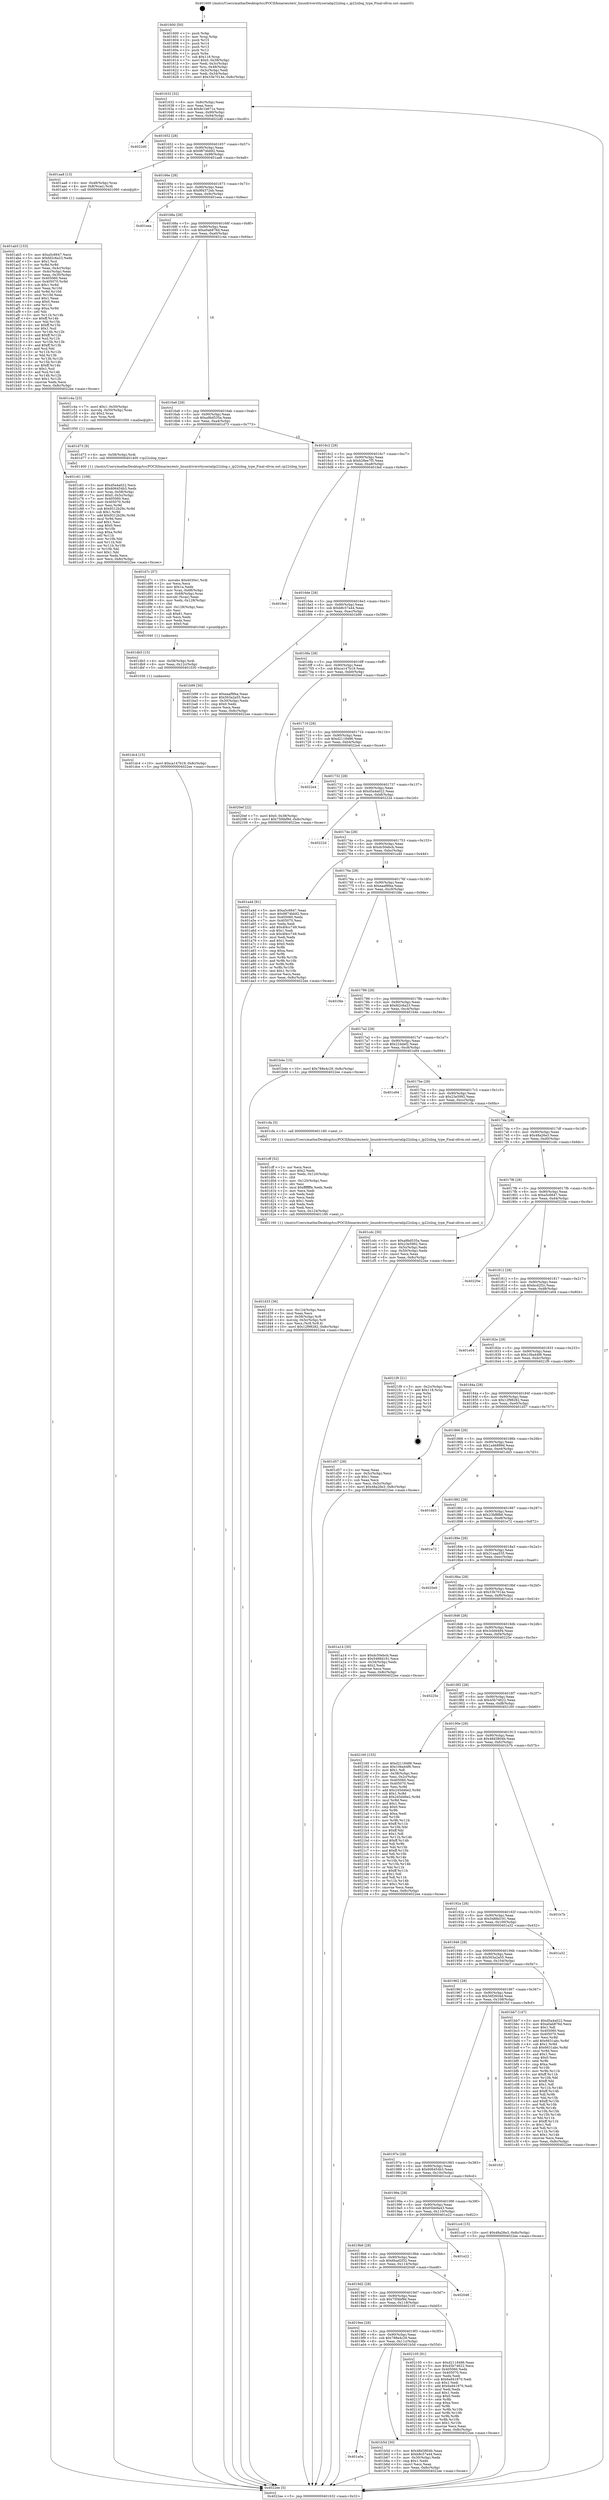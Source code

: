 digraph "0x401600" {
  label = "0x401600 (/mnt/c/Users/mathe/Desktop/tcc/POCII/binaries/extr_linuxdriversttyserialip22zilog.c_ip22zilog_type_Final-ollvm.out::main(0))"
  labelloc = "t"
  node[shape=record]

  Entry [label="",width=0.3,height=0.3,shape=circle,fillcolor=black,style=filled]
  "0x401632" [label="{
     0x401632 [32]\l
     | [instrs]\l
     &nbsp;&nbsp;0x401632 \<+6\>: mov -0x8c(%rbp),%eax\l
     &nbsp;&nbsp;0x401638 \<+2\>: mov %eax,%ecx\l
     &nbsp;&nbsp;0x40163a \<+6\>: sub $0x8c1b671e,%ecx\l
     &nbsp;&nbsp;0x401640 \<+6\>: mov %eax,-0x90(%rbp)\l
     &nbsp;&nbsp;0x401646 \<+6\>: mov %ecx,-0x94(%rbp)\l
     &nbsp;&nbsp;0x40164c \<+6\>: je 00000000004022d0 \<main+0xcd0\>\l
  }"]
  "0x4022d0" [label="{
     0x4022d0\l
  }", style=dashed]
  "0x401652" [label="{
     0x401652 [28]\l
     | [instrs]\l
     &nbsp;&nbsp;0x401652 \<+5\>: jmp 0000000000401657 \<main+0x57\>\l
     &nbsp;&nbsp;0x401657 \<+6\>: mov -0x90(%rbp),%eax\l
     &nbsp;&nbsp;0x40165d \<+5\>: sub $0x9874bb92,%eax\l
     &nbsp;&nbsp;0x401662 \<+6\>: mov %eax,-0x98(%rbp)\l
     &nbsp;&nbsp;0x401668 \<+6\>: je 0000000000401aa8 \<main+0x4a8\>\l
  }"]
  Exit [label="",width=0.3,height=0.3,shape=circle,fillcolor=black,style=filled,peripheries=2]
  "0x401aa8" [label="{
     0x401aa8 [13]\l
     | [instrs]\l
     &nbsp;&nbsp;0x401aa8 \<+4\>: mov -0x48(%rbp),%rax\l
     &nbsp;&nbsp;0x401aac \<+4\>: mov 0x8(%rax),%rdi\l
     &nbsp;&nbsp;0x401ab0 \<+5\>: call 0000000000401060 \<atoi@plt\>\l
     | [calls]\l
     &nbsp;&nbsp;0x401060 \{1\} (unknown)\l
  }"]
  "0x40166e" [label="{
     0x40166e [28]\l
     | [instrs]\l
     &nbsp;&nbsp;0x40166e \<+5\>: jmp 0000000000401673 \<main+0x73\>\l
     &nbsp;&nbsp;0x401673 \<+6\>: mov -0x90(%rbp),%eax\l
     &nbsp;&nbsp;0x401679 \<+5\>: sub $0x9f4372eb,%eax\l
     &nbsp;&nbsp;0x40167e \<+6\>: mov %eax,-0x9c(%rbp)\l
     &nbsp;&nbsp;0x401684 \<+6\>: je 0000000000401eea \<main+0x8ea\>\l
  }"]
  "0x401dc4" [label="{
     0x401dc4 [15]\l
     | [instrs]\l
     &nbsp;&nbsp;0x401dc4 \<+10\>: movl $0xca147b19,-0x8c(%rbp)\l
     &nbsp;&nbsp;0x401dce \<+5\>: jmp 00000000004022ee \<main+0xcee\>\l
  }"]
  "0x401eea" [label="{
     0x401eea\l
  }", style=dashed]
  "0x40168a" [label="{
     0x40168a [28]\l
     | [instrs]\l
     &nbsp;&nbsp;0x40168a \<+5\>: jmp 000000000040168f \<main+0x8f\>\l
     &nbsp;&nbsp;0x40168f \<+6\>: mov -0x90(%rbp),%eax\l
     &nbsp;&nbsp;0x401695 \<+5\>: sub $0xa0ab876d,%eax\l
     &nbsp;&nbsp;0x40169a \<+6\>: mov %eax,-0xa0(%rbp)\l
     &nbsp;&nbsp;0x4016a0 \<+6\>: je 0000000000401c4a \<main+0x64a\>\l
  }"]
  "0x401db5" [label="{
     0x401db5 [15]\l
     | [instrs]\l
     &nbsp;&nbsp;0x401db5 \<+4\>: mov -0x58(%rbp),%rdi\l
     &nbsp;&nbsp;0x401db9 \<+6\>: mov %eax,-0x12c(%rbp)\l
     &nbsp;&nbsp;0x401dbf \<+5\>: call 0000000000401030 \<free@plt\>\l
     | [calls]\l
     &nbsp;&nbsp;0x401030 \{1\} (unknown)\l
  }"]
  "0x401c4a" [label="{
     0x401c4a [23]\l
     | [instrs]\l
     &nbsp;&nbsp;0x401c4a \<+7\>: movl $0x1,-0x50(%rbp)\l
     &nbsp;&nbsp;0x401c51 \<+4\>: movslq -0x50(%rbp),%rax\l
     &nbsp;&nbsp;0x401c55 \<+4\>: shl $0x2,%rax\l
     &nbsp;&nbsp;0x401c59 \<+3\>: mov %rax,%rdi\l
     &nbsp;&nbsp;0x401c5c \<+5\>: call 0000000000401050 \<malloc@plt\>\l
     | [calls]\l
     &nbsp;&nbsp;0x401050 \{1\} (unknown)\l
  }"]
  "0x4016a6" [label="{
     0x4016a6 [28]\l
     | [instrs]\l
     &nbsp;&nbsp;0x4016a6 \<+5\>: jmp 00000000004016ab \<main+0xab\>\l
     &nbsp;&nbsp;0x4016ab \<+6\>: mov -0x90(%rbp),%eax\l
     &nbsp;&nbsp;0x4016b1 \<+5\>: sub $0xa9bd535a,%eax\l
     &nbsp;&nbsp;0x4016b6 \<+6\>: mov %eax,-0xa4(%rbp)\l
     &nbsp;&nbsp;0x4016bc \<+6\>: je 0000000000401d73 \<main+0x773\>\l
  }"]
  "0x401d7c" [label="{
     0x401d7c [57]\l
     | [instrs]\l
     &nbsp;&nbsp;0x401d7c \<+10\>: movabs $0x4030e1,%rdi\l
     &nbsp;&nbsp;0x401d86 \<+2\>: xor %ecx,%ecx\l
     &nbsp;&nbsp;0x401d88 \<+5\>: mov $0x1a,%edx\l
     &nbsp;&nbsp;0x401d8d \<+4\>: mov %rax,-0x68(%rbp)\l
     &nbsp;&nbsp;0x401d91 \<+4\>: mov -0x68(%rbp),%rax\l
     &nbsp;&nbsp;0x401d95 \<+3\>: movsbl (%rax),%eax\l
     &nbsp;&nbsp;0x401d98 \<+6\>: mov %edx,-0x128(%rbp)\l
     &nbsp;&nbsp;0x401d9e \<+1\>: cltd\l
     &nbsp;&nbsp;0x401d9f \<+6\>: mov -0x128(%rbp),%esi\l
     &nbsp;&nbsp;0x401da5 \<+2\>: idiv %esi\l
     &nbsp;&nbsp;0x401da7 \<+3\>: sub $0x61,%ecx\l
     &nbsp;&nbsp;0x401daa \<+2\>: sub %ecx,%edx\l
     &nbsp;&nbsp;0x401dac \<+2\>: mov %edx,%esi\l
     &nbsp;&nbsp;0x401dae \<+2\>: mov $0x0,%al\l
     &nbsp;&nbsp;0x401db0 \<+5\>: call 0000000000401040 \<printf@plt\>\l
     | [calls]\l
     &nbsp;&nbsp;0x401040 \{1\} (unknown)\l
  }"]
  "0x401d73" [label="{
     0x401d73 [9]\l
     | [instrs]\l
     &nbsp;&nbsp;0x401d73 \<+4\>: mov -0x58(%rbp),%rdi\l
     &nbsp;&nbsp;0x401d77 \<+5\>: call 0000000000401400 \<ip22zilog_type\>\l
     | [calls]\l
     &nbsp;&nbsp;0x401400 \{1\} (/mnt/c/Users/mathe/Desktop/tcc/POCII/binaries/extr_linuxdriversttyserialip22zilog.c_ip22zilog_type_Final-ollvm.out::ip22zilog_type)\l
  }"]
  "0x4016c2" [label="{
     0x4016c2 [28]\l
     | [instrs]\l
     &nbsp;&nbsp;0x4016c2 \<+5\>: jmp 00000000004016c7 \<main+0xc7\>\l
     &nbsp;&nbsp;0x4016c7 \<+6\>: mov -0x90(%rbp),%eax\l
     &nbsp;&nbsp;0x4016cd \<+5\>: sub $0xb28ee7f5,%eax\l
     &nbsp;&nbsp;0x4016d2 \<+6\>: mov %eax,-0xa8(%rbp)\l
     &nbsp;&nbsp;0x4016d8 \<+6\>: je 0000000000401fed \<main+0x9ed\>\l
  }"]
  "0x401d33" [label="{
     0x401d33 [36]\l
     | [instrs]\l
     &nbsp;&nbsp;0x401d33 \<+6\>: mov -0x124(%rbp),%ecx\l
     &nbsp;&nbsp;0x401d39 \<+3\>: imul %eax,%ecx\l
     &nbsp;&nbsp;0x401d3c \<+4\>: mov -0x58(%rbp),%r8\l
     &nbsp;&nbsp;0x401d40 \<+4\>: movslq -0x5c(%rbp),%r9\l
     &nbsp;&nbsp;0x401d44 \<+4\>: mov %ecx,(%r8,%r9,4)\l
     &nbsp;&nbsp;0x401d48 \<+10\>: movl $0x12f98282,-0x8c(%rbp)\l
     &nbsp;&nbsp;0x401d52 \<+5\>: jmp 00000000004022ee \<main+0xcee\>\l
  }"]
  "0x401fed" [label="{
     0x401fed\l
  }", style=dashed]
  "0x4016de" [label="{
     0x4016de [28]\l
     | [instrs]\l
     &nbsp;&nbsp;0x4016de \<+5\>: jmp 00000000004016e3 \<main+0xe3\>\l
     &nbsp;&nbsp;0x4016e3 \<+6\>: mov -0x90(%rbp),%eax\l
     &nbsp;&nbsp;0x4016e9 \<+5\>: sub $0xb8c57a44,%eax\l
     &nbsp;&nbsp;0x4016ee \<+6\>: mov %eax,-0xac(%rbp)\l
     &nbsp;&nbsp;0x4016f4 \<+6\>: je 0000000000401b99 \<main+0x599\>\l
  }"]
  "0x401cff" [label="{
     0x401cff [52]\l
     | [instrs]\l
     &nbsp;&nbsp;0x401cff \<+2\>: xor %ecx,%ecx\l
     &nbsp;&nbsp;0x401d01 \<+5\>: mov $0x2,%edx\l
     &nbsp;&nbsp;0x401d06 \<+6\>: mov %edx,-0x120(%rbp)\l
     &nbsp;&nbsp;0x401d0c \<+1\>: cltd\l
     &nbsp;&nbsp;0x401d0d \<+6\>: mov -0x120(%rbp),%esi\l
     &nbsp;&nbsp;0x401d13 \<+2\>: idiv %esi\l
     &nbsp;&nbsp;0x401d15 \<+6\>: imul $0xfffffffe,%edx,%edx\l
     &nbsp;&nbsp;0x401d1b \<+2\>: mov %ecx,%edi\l
     &nbsp;&nbsp;0x401d1d \<+2\>: sub %edx,%edi\l
     &nbsp;&nbsp;0x401d1f \<+2\>: mov %ecx,%edx\l
     &nbsp;&nbsp;0x401d21 \<+3\>: sub $0x1,%edx\l
     &nbsp;&nbsp;0x401d24 \<+2\>: add %edx,%edi\l
     &nbsp;&nbsp;0x401d26 \<+2\>: sub %edi,%ecx\l
     &nbsp;&nbsp;0x401d28 \<+6\>: mov %ecx,-0x124(%rbp)\l
     &nbsp;&nbsp;0x401d2e \<+5\>: call 0000000000401160 \<next_i\>\l
     | [calls]\l
     &nbsp;&nbsp;0x401160 \{1\} (/mnt/c/Users/mathe/Desktop/tcc/POCII/binaries/extr_linuxdriversttyserialip22zilog.c_ip22zilog_type_Final-ollvm.out::next_i)\l
  }"]
  "0x401b99" [label="{
     0x401b99 [30]\l
     | [instrs]\l
     &nbsp;&nbsp;0x401b99 \<+5\>: mov $0xeaaf9fea,%eax\l
     &nbsp;&nbsp;0x401b9e \<+5\>: mov $0x563a2a55,%ecx\l
     &nbsp;&nbsp;0x401ba3 \<+3\>: mov -0x30(%rbp),%edx\l
     &nbsp;&nbsp;0x401ba6 \<+3\>: cmp $0x0,%edx\l
     &nbsp;&nbsp;0x401ba9 \<+3\>: cmove %ecx,%eax\l
     &nbsp;&nbsp;0x401bac \<+6\>: mov %eax,-0x8c(%rbp)\l
     &nbsp;&nbsp;0x401bb2 \<+5\>: jmp 00000000004022ee \<main+0xcee\>\l
  }"]
  "0x4016fa" [label="{
     0x4016fa [28]\l
     | [instrs]\l
     &nbsp;&nbsp;0x4016fa \<+5\>: jmp 00000000004016ff \<main+0xff\>\l
     &nbsp;&nbsp;0x4016ff \<+6\>: mov -0x90(%rbp),%eax\l
     &nbsp;&nbsp;0x401705 \<+5\>: sub $0xca147b19,%eax\l
     &nbsp;&nbsp;0x40170a \<+6\>: mov %eax,-0xb0(%rbp)\l
     &nbsp;&nbsp;0x401710 \<+6\>: je 00000000004020ef \<main+0xaef\>\l
  }"]
  "0x401c61" [label="{
     0x401c61 [108]\l
     | [instrs]\l
     &nbsp;&nbsp;0x401c61 \<+5\>: mov $0xd5a4a022,%ecx\l
     &nbsp;&nbsp;0x401c66 \<+5\>: mov $0x606454b3,%edx\l
     &nbsp;&nbsp;0x401c6b \<+4\>: mov %rax,-0x58(%rbp)\l
     &nbsp;&nbsp;0x401c6f \<+7\>: movl $0x0,-0x5c(%rbp)\l
     &nbsp;&nbsp;0x401c76 \<+7\>: mov 0x405060,%esi\l
     &nbsp;&nbsp;0x401c7d \<+8\>: mov 0x405070,%r8d\l
     &nbsp;&nbsp;0x401c85 \<+3\>: mov %esi,%r9d\l
     &nbsp;&nbsp;0x401c88 \<+7\>: sub $0x9312b29c,%r9d\l
     &nbsp;&nbsp;0x401c8f \<+4\>: sub $0x1,%r9d\l
     &nbsp;&nbsp;0x401c93 \<+7\>: add $0x9312b29c,%r9d\l
     &nbsp;&nbsp;0x401c9a \<+4\>: imul %r9d,%esi\l
     &nbsp;&nbsp;0x401c9e \<+3\>: and $0x1,%esi\l
     &nbsp;&nbsp;0x401ca1 \<+3\>: cmp $0x0,%esi\l
     &nbsp;&nbsp;0x401ca4 \<+4\>: sete %r10b\l
     &nbsp;&nbsp;0x401ca8 \<+4\>: cmp $0xa,%r8d\l
     &nbsp;&nbsp;0x401cac \<+4\>: setl %r11b\l
     &nbsp;&nbsp;0x401cb0 \<+3\>: mov %r10b,%bl\l
     &nbsp;&nbsp;0x401cb3 \<+3\>: and %r11b,%bl\l
     &nbsp;&nbsp;0x401cb6 \<+3\>: xor %r11b,%r10b\l
     &nbsp;&nbsp;0x401cb9 \<+3\>: or %r10b,%bl\l
     &nbsp;&nbsp;0x401cbc \<+3\>: test $0x1,%bl\l
     &nbsp;&nbsp;0x401cbf \<+3\>: cmovne %edx,%ecx\l
     &nbsp;&nbsp;0x401cc2 \<+6\>: mov %ecx,-0x8c(%rbp)\l
     &nbsp;&nbsp;0x401cc8 \<+5\>: jmp 00000000004022ee \<main+0xcee\>\l
  }"]
  "0x4020ef" [label="{
     0x4020ef [22]\l
     | [instrs]\l
     &nbsp;&nbsp;0x4020ef \<+7\>: movl $0x0,-0x38(%rbp)\l
     &nbsp;&nbsp;0x4020f6 \<+10\>: movl $0x75f4bf9d,-0x8c(%rbp)\l
     &nbsp;&nbsp;0x402100 \<+5\>: jmp 00000000004022ee \<main+0xcee\>\l
  }"]
  "0x401716" [label="{
     0x401716 [28]\l
     | [instrs]\l
     &nbsp;&nbsp;0x401716 \<+5\>: jmp 000000000040171b \<main+0x11b\>\l
     &nbsp;&nbsp;0x40171b \<+6\>: mov -0x90(%rbp),%eax\l
     &nbsp;&nbsp;0x401721 \<+5\>: sub $0xd2118486,%eax\l
     &nbsp;&nbsp;0x401726 \<+6\>: mov %eax,-0xb4(%rbp)\l
     &nbsp;&nbsp;0x40172c \<+6\>: je 00000000004022e4 \<main+0xce4\>\l
  }"]
  "0x401a0a" [label="{
     0x401a0a\l
  }", style=dashed]
  "0x4022e4" [label="{
     0x4022e4\l
  }", style=dashed]
  "0x401732" [label="{
     0x401732 [28]\l
     | [instrs]\l
     &nbsp;&nbsp;0x401732 \<+5\>: jmp 0000000000401737 \<main+0x137\>\l
     &nbsp;&nbsp;0x401737 \<+6\>: mov -0x90(%rbp),%eax\l
     &nbsp;&nbsp;0x40173d \<+5\>: sub $0xd5a4a022,%eax\l
     &nbsp;&nbsp;0x401742 \<+6\>: mov %eax,-0xb8(%rbp)\l
     &nbsp;&nbsp;0x401748 \<+6\>: je 000000000040222d \<main+0xc2d\>\l
  }"]
  "0x401b5d" [label="{
     0x401b5d [30]\l
     | [instrs]\l
     &nbsp;&nbsp;0x401b5d \<+5\>: mov $0x48d3804b,%eax\l
     &nbsp;&nbsp;0x401b62 \<+5\>: mov $0xb8c57a44,%ecx\l
     &nbsp;&nbsp;0x401b67 \<+3\>: mov -0x30(%rbp),%edx\l
     &nbsp;&nbsp;0x401b6a \<+3\>: cmp $0x1,%edx\l
     &nbsp;&nbsp;0x401b6d \<+3\>: cmovl %ecx,%eax\l
     &nbsp;&nbsp;0x401b70 \<+6\>: mov %eax,-0x8c(%rbp)\l
     &nbsp;&nbsp;0x401b76 \<+5\>: jmp 00000000004022ee \<main+0xcee\>\l
  }"]
  "0x40222d" [label="{
     0x40222d\l
  }", style=dashed]
  "0x40174e" [label="{
     0x40174e [28]\l
     | [instrs]\l
     &nbsp;&nbsp;0x40174e \<+5\>: jmp 0000000000401753 \<main+0x153\>\l
     &nbsp;&nbsp;0x401753 \<+6\>: mov -0x90(%rbp),%eax\l
     &nbsp;&nbsp;0x401759 \<+5\>: sub $0xdc50ebcb,%eax\l
     &nbsp;&nbsp;0x40175e \<+6\>: mov %eax,-0xbc(%rbp)\l
     &nbsp;&nbsp;0x401764 \<+6\>: je 0000000000401a4d \<main+0x44d\>\l
  }"]
  "0x4019ee" [label="{
     0x4019ee [28]\l
     | [instrs]\l
     &nbsp;&nbsp;0x4019ee \<+5\>: jmp 00000000004019f3 \<main+0x3f3\>\l
     &nbsp;&nbsp;0x4019f3 \<+6\>: mov -0x90(%rbp),%eax\l
     &nbsp;&nbsp;0x4019f9 \<+5\>: sub $0x788e4c29,%eax\l
     &nbsp;&nbsp;0x4019fe \<+6\>: mov %eax,-0x11c(%rbp)\l
     &nbsp;&nbsp;0x401a04 \<+6\>: je 0000000000401b5d \<main+0x55d\>\l
  }"]
  "0x401a4d" [label="{
     0x401a4d [91]\l
     | [instrs]\l
     &nbsp;&nbsp;0x401a4d \<+5\>: mov $0xa5c6647,%eax\l
     &nbsp;&nbsp;0x401a52 \<+5\>: mov $0x9874bb92,%ecx\l
     &nbsp;&nbsp;0x401a57 \<+7\>: mov 0x405060,%edx\l
     &nbsp;&nbsp;0x401a5e \<+7\>: mov 0x405070,%esi\l
     &nbsp;&nbsp;0x401a65 \<+2\>: mov %edx,%edi\l
     &nbsp;&nbsp;0x401a67 \<+6\>: add $0x4f4cc749,%edi\l
     &nbsp;&nbsp;0x401a6d \<+3\>: sub $0x1,%edi\l
     &nbsp;&nbsp;0x401a70 \<+6\>: sub $0x4f4cc749,%edi\l
     &nbsp;&nbsp;0x401a76 \<+3\>: imul %edi,%edx\l
     &nbsp;&nbsp;0x401a79 \<+3\>: and $0x1,%edx\l
     &nbsp;&nbsp;0x401a7c \<+3\>: cmp $0x0,%edx\l
     &nbsp;&nbsp;0x401a7f \<+4\>: sete %r8b\l
     &nbsp;&nbsp;0x401a83 \<+3\>: cmp $0xa,%esi\l
     &nbsp;&nbsp;0x401a86 \<+4\>: setl %r9b\l
     &nbsp;&nbsp;0x401a8a \<+3\>: mov %r8b,%r10b\l
     &nbsp;&nbsp;0x401a8d \<+3\>: and %r9b,%r10b\l
     &nbsp;&nbsp;0x401a90 \<+3\>: xor %r9b,%r8b\l
     &nbsp;&nbsp;0x401a93 \<+3\>: or %r8b,%r10b\l
     &nbsp;&nbsp;0x401a96 \<+4\>: test $0x1,%r10b\l
     &nbsp;&nbsp;0x401a9a \<+3\>: cmovne %ecx,%eax\l
     &nbsp;&nbsp;0x401a9d \<+6\>: mov %eax,-0x8c(%rbp)\l
     &nbsp;&nbsp;0x401aa3 \<+5\>: jmp 00000000004022ee \<main+0xcee\>\l
  }"]
  "0x40176a" [label="{
     0x40176a [28]\l
     | [instrs]\l
     &nbsp;&nbsp;0x40176a \<+5\>: jmp 000000000040176f \<main+0x16f\>\l
     &nbsp;&nbsp;0x40176f \<+6\>: mov -0x90(%rbp),%eax\l
     &nbsp;&nbsp;0x401775 \<+5\>: sub $0xeaaf9fea,%eax\l
     &nbsp;&nbsp;0x40177a \<+6\>: mov %eax,-0xc0(%rbp)\l
     &nbsp;&nbsp;0x401780 \<+6\>: je 0000000000401fde \<main+0x9de\>\l
  }"]
  "0x402105" [label="{
     0x402105 [91]\l
     | [instrs]\l
     &nbsp;&nbsp;0x402105 \<+5\>: mov $0xd2118486,%eax\l
     &nbsp;&nbsp;0x40210a \<+5\>: mov $0x45b74622,%ecx\l
     &nbsp;&nbsp;0x40210f \<+7\>: mov 0x405060,%edx\l
     &nbsp;&nbsp;0x402116 \<+7\>: mov 0x405070,%esi\l
     &nbsp;&nbsp;0x40211d \<+2\>: mov %edx,%edi\l
     &nbsp;&nbsp;0x40211f \<+6\>: sub $0x6a941870,%edi\l
     &nbsp;&nbsp;0x402125 \<+3\>: sub $0x1,%edi\l
     &nbsp;&nbsp;0x402128 \<+6\>: add $0x6a941870,%edi\l
     &nbsp;&nbsp;0x40212e \<+3\>: imul %edi,%edx\l
     &nbsp;&nbsp;0x402131 \<+3\>: and $0x1,%edx\l
     &nbsp;&nbsp;0x402134 \<+3\>: cmp $0x0,%edx\l
     &nbsp;&nbsp;0x402137 \<+4\>: sete %r8b\l
     &nbsp;&nbsp;0x40213b \<+3\>: cmp $0xa,%esi\l
     &nbsp;&nbsp;0x40213e \<+4\>: setl %r9b\l
     &nbsp;&nbsp;0x402142 \<+3\>: mov %r8b,%r10b\l
     &nbsp;&nbsp;0x402145 \<+3\>: and %r9b,%r10b\l
     &nbsp;&nbsp;0x402148 \<+3\>: xor %r9b,%r8b\l
     &nbsp;&nbsp;0x40214b \<+3\>: or %r8b,%r10b\l
     &nbsp;&nbsp;0x40214e \<+4\>: test $0x1,%r10b\l
     &nbsp;&nbsp;0x402152 \<+3\>: cmovne %ecx,%eax\l
     &nbsp;&nbsp;0x402155 \<+6\>: mov %eax,-0x8c(%rbp)\l
     &nbsp;&nbsp;0x40215b \<+5\>: jmp 00000000004022ee \<main+0xcee\>\l
  }"]
  "0x401fde" [label="{
     0x401fde\l
  }", style=dashed]
  "0x401786" [label="{
     0x401786 [28]\l
     | [instrs]\l
     &nbsp;&nbsp;0x401786 \<+5\>: jmp 000000000040178b \<main+0x18b\>\l
     &nbsp;&nbsp;0x40178b \<+6\>: mov -0x90(%rbp),%eax\l
     &nbsp;&nbsp;0x401791 \<+5\>: sub $0xfd2c6a23,%eax\l
     &nbsp;&nbsp;0x401796 \<+6\>: mov %eax,-0xc4(%rbp)\l
     &nbsp;&nbsp;0x40179c \<+6\>: je 0000000000401b4e \<main+0x54e\>\l
  }"]
  "0x4019d2" [label="{
     0x4019d2 [28]\l
     | [instrs]\l
     &nbsp;&nbsp;0x4019d2 \<+5\>: jmp 00000000004019d7 \<main+0x3d7\>\l
     &nbsp;&nbsp;0x4019d7 \<+6\>: mov -0x90(%rbp),%eax\l
     &nbsp;&nbsp;0x4019dd \<+5\>: sub $0x75f4bf9d,%eax\l
     &nbsp;&nbsp;0x4019e2 \<+6\>: mov %eax,-0x118(%rbp)\l
     &nbsp;&nbsp;0x4019e8 \<+6\>: je 0000000000402105 \<main+0xb05\>\l
  }"]
  "0x401b4e" [label="{
     0x401b4e [15]\l
     | [instrs]\l
     &nbsp;&nbsp;0x401b4e \<+10\>: movl $0x788e4c29,-0x8c(%rbp)\l
     &nbsp;&nbsp;0x401b58 \<+5\>: jmp 00000000004022ee \<main+0xcee\>\l
  }"]
  "0x4017a2" [label="{
     0x4017a2 [28]\l
     | [instrs]\l
     &nbsp;&nbsp;0x4017a2 \<+5\>: jmp 00000000004017a7 \<main+0x1a7\>\l
     &nbsp;&nbsp;0x4017a7 \<+6\>: mov -0x90(%rbp),%eax\l
     &nbsp;&nbsp;0x4017ad \<+5\>: sub $0x224def2,%eax\l
     &nbsp;&nbsp;0x4017b2 \<+6\>: mov %eax,-0xc8(%rbp)\l
     &nbsp;&nbsp;0x4017b8 \<+6\>: je 0000000000401e94 \<main+0x894\>\l
  }"]
  "0x402048" [label="{
     0x402048\l
  }", style=dashed]
  "0x401e94" [label="{
     0x401e94\l
  }", style=dashed]
  "0x4017be" [label="{
     0x4017be [28]\l
     | [instrs]\l
     &nbsp;&nbsp;0x4017be \<+5\>: jmp 00000000004017c3 \<main+0x1c3\>\l
     &nbsp;&nbsp;0x4017c3 \<+6\>: mov -0x90(%rbp),%eax\l
     &nbsp;&nbsp;0x4017c9 \<+5\>: sub $0x23e5992,%eax\l
     &nbsp;&nbsp;0x4017ce \<+6\>: mov %eax,-0xcc(%rbp)\l
     &nbsp;&nbsp;0x4017d4 \<+6\>: je 0000000000401cfa \<main+0x6fa\>\l
  }"]
  "0x4019b6" [label="{
     0x4019b6 [28]\l
     | [instrs]\l
     &nbsp;&nbsp;0x4019b6 \<+5\>: jmp 00000000004019bb \<main+0x3bb\>\l
     &nbsp;&nbsp;0x4019bb \<+6\>: mov -0x90(%rbp),%eax\l
     &nbsp;&nbsp;0x4019c1 \<+5\>: sub $0x6bad2f32,%eax\l
     &nbsp;&nbsp;0x4019c6 \<+6\>: mov %eax,-0x114(%rbp)\l
     &nbsp;&nbsp;0x4019cc \<+6\>: je 0000000000402048 \<main+0xa48\>\l
  }"]
  "0x401cfa" [label="{
     0x401cfa [5]\l
     | [instrs]\l
     &nbsp;&nbsp;0x401cfa \<+5\>: call 0000000000401160 \<next_i\>\l
     | [calls]\l
     &nbsp;&nbsp;0x401160 \{1\} (/mnt/c/Users/mathe/Desktop/tcc/POCII/binaries/extr_linuxdriversttyserialip22zilog.c_ip22zilog_type_Final-ollvm.out::next_i)\l
  }"]
  "0x4017da" [label="{
     0x4017da [28]\l
     | [instrs]\l
     &nbsp;&nbsp;0x4017da \<+5\>: jmp 00000000004017df \<main+0x1df\>\l
     &nbsp;&nbsp;0x4017df \<+6\>: mov -0x90(%rbp),%eax\l
     &nbsp;&nbsp;0x4017e5 \<+5\>: sub $0x48a26e3,%eax\l
     &nbsp;&nbsp;0x4017ea \<+6\>: mov %eax,-0xd0(%rbp)\l
     &nbsp;&nbsp;0x4017f0 \<+6\>: je 0000000000401cdc \<main+0x6dc\>\l
  }"]
  "0x401e22" [label="{
     0x401e22\l
  }", style=dashed]
  "0x401cdc" [label="{
     0x401cdc [30]\l
     | [instrs]\l
     &nbsp;&nbsp;0x401cdc \<+5\>: mov $0xa9bd535a,%eax\l
     &nbsp;&nbsp;0x401ce1 \<+5\>: mov $0x23e5992,%ecx\l
     &nbsp;&nbsp;0x401ce6 \<+3\>: mov -0x5c(%rbp),%edx\l
     &nbsp;&nbsp;0x401ce9 \<+3\>: cmp -0x50(%rbp),%edx\l
     &nbsp;&nbsp;0x401cec \<+3\>: cmovl %ecx,%eax\l
     &nbsp;&nbsp;0x401cef \<+6\>: mov %eax,-0x8c(%rbp)\l
     &nbsp;&nbsp;0x401cf5 \<+5\>: jmp 00000000004022ee \<main+0xcee\>\l
  }"]
  "0x4017f6" [label="{
     0x4017f6 [28]\l
     | [instrs]\l
     &nbsp;&nbsp;0x4017f6 \<+5\>: jmp 00000000004017fb \<main+0x1fb\>\l
     &nbsp;&nbsp;0x4017fb \<+6\>: mov -0x90(%rbp),%eax\l
     &nbsp;&nbsp;0x401801 \<+5\>: sub $0xa5c6647,%eax\l
     &nbsp;&nbsp;0x401806 \<+6\>: mov %eax,-0xd4(%rbp)\l
     &nbsp;&nbsp;0x40180c \<+6\>: je 000000000040220e \<main+0xc0e\>\l
  }"]
  "0x40199a" [label="{
     0x40199a [28]\l
     | [instrs]\l
     &nbsp;&nbsp;0x40199a \<+5\>: jmp 000000000040199f \<main+0x39f\>\l
     &nbsp;&nbsp;0x40199f \<+6\>: mov -0x90(%rbp),%eax\l
     &nbsp;&nbsp;0x4019a5 \<+5\>: sub $0x65bb9a43,%eax\l
     &nbsp;&nbsp;0x4019aa \<+6\>: mov %eax,-0x110(%rbp)\l
     &nbsp;&nbsp;0x4019b0 \<+6\>: je 0000000000401e22 \<main+0x822\>\l
  }"]
  "0x40220e" [label="{
     0x40220e\l
  }", style=dashed]
  "0x401812" [label="{
     0x401812 [28]\l
     | [instrs]\l
     &nbsp;&nbsp;0x401812 \<+5\>: jmp 0000000000401817 \<main+0x217\>\l
     &nbsp;&nbsp;0x401817 \<+6\>: mov -0x90(%rbp),%eax\l
     &nbsp;&nbsp;0x40181d \<+5\>: sub $0xbcd2f2c,%eax\l
     &nbsp;&nbsp;0x401822 \<+6\>: mov %eax,-0xd8(%rbp)\l
     &nbsp;&nbsp;0x401828 \<+6\>: je 0000000000401e04 \<main+0x804\>\l
  }"]
  "0x401ccd" [label="{
     0x401ccd [15]\l
     | [instrs]\l
     &nbsp;&nbsp;0x401ccd \<+10\>: movl $0x48a26e3,-0x8c(%rbp)\l
     &nbsp;&nbsp;0x401cd7 \<+5\>: jmp 00000000004022ee \<main+0xcee\>\l
  }"]
  "0x401e04" [label="{
     0x401e04\l
  }", style=dashed]
  "0x40182e" [label="{
     0x40182e [28]\l
     | [instrs]\l
     &nbsp;&nbsp;0x40182e \<+5\>: jmp 0000000000401833 \<main+0x233\>\l
     &nbsp;&nbsp;0x401833 \<+6\>: mov -0x90(%rbp),%eax\l
     &nbsp;&nbsp;0x401839 \<+5\>: sub $0x10ba44f6,%eax\l
     &nbsp;&nbsp;0x40183e \<+6\>: mov %eax,-0xdc(%rbp)\l
     &nbsp;&nbsp;0x401844 \<+6\>: je 00000000004021f9 \<main+0xbf9\>\l
  }"]
  "0x40197e" [label="{
     0x40197e [28]\l
     | [instrs]\l
     &nbsp;&nbsp;0x40197e \<+5\>: jmp 0000000000401983 \<main+0x383\>\l
     &nbsp;&nbsp;0x401983 \<+6\>: mov -0x90(%rbp),%eax\l
     &nbsp;&nbsp;0x401989 \<+5\>: sub $0x606454b3,%eax\l
     &nbsp;&nbsp;0x40198e \<+6\>: mov %eax,-0x10c(%rbp)\l
     &nbsp;&nbsp;0x401994 \<+6\>: je 0000000000401ccd \<main+0x6cd\>\l
  }"]
  "0x4021f9" [label="{
     0x4021f9 [21]\l
     | [instrs]\l
     &nbsp;&nbsp;0x4021f9 \<+3\>: mov -0x2c(%rbp),%eax\l
     &nbsp;&nbsp;0x4021fc \<+7\>: add $0x118,%rsp\l
     &nbsp;&nbsp;0x402203 \<+1\>: pop %rbx\l
     &nbsp;&nbsp;0x402204 \<+2\>: pop %r12\l
     &nbsp;&nbsp;0x402206 \<+2\>: pop %r13\l
     &nbsp;&nbsp;0x402208 \<+2\>: pop %r14\l
     &nbsp;&nbsp;0x40220a \<+2\>: pop %r15\l
     &nbsp;&nbsp;0x40220c \<+1\>: pop %rbp\l
     &nbsp;&nbsp;0x40220d \<+1\>: ret\l
  }"]
  "0x40184a" [label="{
     0x40184a [28]\l
     | [instrs]\l
     &nbsp;&nbsp;0x40184a \<+5\>: jmp 000000000040184f \<main+0x24f\>\l
     &nbsp;&nbsp;0x40184f \<+6\>: mov -0x90(%rbp),%eax\l
     &nbsp;&nbsp;0x401855 \<+5\>: sub $0x12f98282,%eax\l
     &nbsp;&nbsp;0x40185a \<+6\>: mov %eax,-0xe0(%rbp)\l
     &nbsp;&nbsp;0x401860 \<+6\>: je 0000000000401d57 \<main+0x757\>\l
  }"]
  "0x401fcf" [label="{
     0x401fcf\l
  }", style=dashed]
  "0x401d57" [label="{
     0x401d57 [28]\l
     | [instrs]\l
     &nbsp;&nbsp;0x401d57 \<+2\>: xor %eax,%eax\l
     &nbsp;&nbsp;0x401d59 \<+3\>: mov -0x5c(%rbp),%ecx\l
     &nbsp;&nbsp;0x401d5c \<+3\>: sub $0x1,%eax\l
     &nbsp;&nbsp;0x401d5f \<+2\>: sub %eax,%ecx\l
     &nbsp;&nbsp;0x401d61 \<+3\>: mov %ecx,-0x5c(%rbp)\l
     &nbsp;&nbsp;0x401d64 \<+10\>: movl $0x48a26e3,-0x8c(%rbp)\l
     &nbsp;&nbsp;0x401d6e \<+5\>: jmp 00000000004022ee \<main+0xcee\>\l
  }"]
  "0x401866" [label="{
     0x401866 [28]\l
     | [instrs]\l
     &nbsp;&nbsp;0x401866 \<+5\>: jmp 000000000040186b \<main+0x26b\>\l
     &nbsp;&nbsp;0x40186b \<+6\>: mov -0x90(%rbp),%eax\l
     &nbsp;&nbsp;0x401871 \<+5\>: sub $0x1a46889d,%eax\l
     &nbsp;&nbsp;0x401876 \<+6\>: mov %eax,-0xe4(%rbp)\l
     &nbsp;&nbsp;0x40187c \<+6\>: je 0000000000401dd3 \<main+0x7d3\>\l
  }"]
  "0x401962" [label="{
     0x401962 [28]\l
     | [instrs]\l
     &nbsp;&nbsp;0x401962 \<+5\>: jmp 0000000000401967 \<main+0x367\>\l
     &nbsp;&nbsp;0x401967 \<+6\>: mov -0x90(%rbp),%eax\l
     &nbsp;&nbsp;0x40196d \<+5\>: sub $0x56f2604d,%eax\l
     &nbsp;&nbsp;0x401972 \<+6\>: mov %eax,-0x108(%rbp)\l
     &nbsp;&nbsp;0x401978 \<+6\>: je 0000000000401fcf \<main+0x9cf\>\l
  }"]
  "0x401dd3" [label="{
     0x401dd3\l
  }", style=dashed]
  "0x401882" [label="{
     0x401882 [28]\l
     | [instrs]\l
     &nbsp;&nbsp;0x401882 \<+5\>: jmp 0000000000401887 \<main+0x287\>\l
     &nbsp;&nbsp;0x401887 \<+6\>: mov -0x90(%rbp),%eax\l
     &nbsp;&nbsp;0x40188d \<+5\>: sub $0x23bf8fb6,%eax\l
     &nbsp;&nbsp;0x401892 \<+6\>: mov %eax,-0xe8(%rbp)\l
     &nbsp;&nbsp;0x401898 \<+6\>: je 0000000000401e72 \<main+0x872\>\l
  }"]
  "0x401bb7" [label="{
     0x401bb7 [147]\l
     | [instrs]\l
     &nbsp;&nbsp;0x401bb7 \<+5\>: mov $0xd5a4a022,%eax\l
     &nbsp;&nbsp;0x401bbc \<+5\>: mov $0xa0ab876d,%ecx\l
     &nbsp;&nbsp;0x401bc1 \<+2\>: mov $0x1,%dl\l
     &nbsp;&nbsp;0x401bc3 \<+7\>: mov 0x405060,%esi\l
     &nbsp;&nbsp;0x401bca \<+7\>: mov 0x405070,%edi\l
     &nbsp;&nbsp;0x401bd1 \<+3\>: mov %esi,%r8d\l
     &nbsp;&nbsp;0x401bd4 \<+7\>: add $0x6631abc,%r8d\l
     &nbsp;&nbsp;0x401bdb \<+4\>: sub $0x1,%r8d\l
     &nbsp;&nbsp;0x401bdf \<+7\>: sub $0x6631abc,%r8d\l
     &nbsp;&nbsp;0x401be6 \<+4\>: imul %r8d,%esi\l
     &nbsp;&nbsp;0x401bea \<+3\>: and $0x1,%esi\l
     &nbsp;&nbsp;0x401bed \<+3\>: cmp $0x0,%esi\l
     &nbsp;&nbsp;0x401bf0 \<+4\>: sete %r9b\l
     &nbsp;&nbsp;0x401bf4 \<+3\>: cmp $0xa,%edi\l
     &nbsp;&nbsp;0x401bf7 \<+4\>: setl %r10b\l
     &nbsp;&nbsp;0x401bfb \<+3\>: mov %r9b,%r11b\l
     &nbsp;&nbsp;0x401bfe \<+4\>: xor $0xff,%r11b\l
     &nbsp;&nbsp;0x401c02 \<+3\>: mov %r10b,%bl\l
     &nbsp;&nbsp;0x401c05 \<+3\>: xor $0xff,%bl\l
     &nbsp;&nbsp;0x401c08 \<+3\>: xor $0x1,%dl\l
     &nbsp;&nbsp;0x401c0b \<+3\>: mov %r11b,%r14b\l
     &nbsp;&nbsp;0x401c0e \<+4\>: and $0xff,%r14b\l
     &nbsp;&nbsp;0x401c12 \<+3\>: and %dl,%r9b\l
     &nbsp;&nbsp;0x401c15 \<+3\>: mov %bl,%r15b\l
     &nbsp;&nbsp;0x401c18 \<+4\>: and $0xff,%r15b\l
     &nbsp;&nbsp;0x401c1c \<+3\>: and %dl,%r10b\l
     &nbsp;&nbsp;0x401c1f \<+3\>: or %r9b,%r14b\l
     &nbsp;&nbsp;0x401c22 \<+3\>: or %r10b,%r15b\l
     &nbsp;&nbsp;0x401c25 \<+3\>: xor %r15b,%r14b\l
     &nbsp;&nbsp;0x401c28 \<+3\>: or %bl,%r11b\l
     &nbsp;&nbsp;0x401c2b \<+4\>: xor $0xff,%r11b\l
     &nbsp;&nbsp;0x401c2f \<+3\>: or $0x1,%dl\l
     &nbsp;&nbsp;0x401c32 \<+3\>: and %dl,%r11b\l
     &nbsp;&nbsp;0x401c35 \<+3\>: or %r11b,%r14b\l
     &nbsp;&nbsp;0x401c38 \<+4\>: test $0x1,%r14b\l
     &nbsp;&nbsp;0x401c3c \<+3\>: cmovne %ecx,%eax\l
     &nbsp;&nbsp;0x401c3f \<+6\>: mov %eax,-0x8c(%rbp)\l
     &nbsp;&nbsp;0x401c45 \<+5\>: jmp 00000000004022ee \<main+0xcee\>\l
  }"]
  "0x401e72" [label="{
     0x401e72\l
  }", style=dashed]
  "0x40189e" [label="{
     0x40189e [28]\l
     | [instrs]\l
     &nbsp;&nbsp;0x40189e \<+5\>: jmp 00000000004018a3 \<main+0x2a3\>\l
     &nbsp;&nbsp;0x4018a3 \<+6\>: mov -0x90(%rbp),%eax\l
     &nbsp;&nbsp;0x4018a9 \<+5\>: sub $0x31aaa535,%eax\l
     &nbsp;&nbsp;0x4018ae \<+6\>: mov %eax,-0xec(%rbp)\l
     &nbsp;&nbsp;0x4018b4 \<+6\>: je 00000000004020e0 \<main+0xae0\>\l
  }"]
  "0x401946" [label="{
     0x401946 [28]\l
     | [instrs]\l
     &nbsp;&nbsp;0x401946 \<+5\>: jmp 000000000040194b \<main+0x34b\>\l
     &nbsp;&nbsp;0x40194b \<+6\>: mov -0x90(%rbp),%eax\l
     &nbsp;&nbsp;0x401951 \<+5\>: sub $0x563a2a55,%eax\l
     &nbsp;&nbsp;0x401956 \<+6\>: mov %eax,-0x104(%rbp)\l
     &nbsp;&nbsp;0x40195c \<+6\>: je 0000000000401bb7 \<main+0x5b7\>\l
  }"]
  "0x4020e0" [label="{
     0x4020e0\l
  }", style=dashed]
  "0x4018ba" [label="{
     0x4018ba [28]\l
     | [instrs]\l
     &nbsp;&nbsp;0x4018ba \<+5\>: jmp 00000000004018bf \<main+0x2bf\>\l
     &nbsp;&nbsp;0x4018bf \<+6\>: mov -0x90(%rbp),%eax\l
     &nbsp;&nbsp;0x4018c5 \<+5\>: sub $0x33b7014e,%eax\l
     &nbsp;&nbsp;0x4018ca \<+6\>: mov %eax,-0xf0(%rbp)\l
     &nbsp;&nbsp;0x4018d0 \<+6\>: je 0000000000401a14 \<main+0x414\>\l
  }"]
  "0x401a32" [label="{
     0x401a32\l
  }", style=dashed]
  "0x401a14" [label="{
     0x401a14 [30]\l
     | [instrs]\l
     &nbsp;&nbsp;0x401a14 \<+5\>: mov $0xdc50ebcb,%eax\l
     &nbsp;&nbsp;0x401a19 \<+5\>: mov $0x5488d191,%ecx\l
     &nbsp;&nbsp;0x401a1e \<+3\>: mov -0x34(%rbp),%edx\l
     &nbsp;&nbsp;0x401a21 \<+3\>: cmp $0x2,%edx\l
     &nbsp;&nbsp;0x401a24 \<+3\>: cmovne %ecx,%eax\l
     &nbsp;&nbsp;0x401a27 \<+6\>: mov %eax,-0x8c(%rbp)\l
     &nbsp;&nbsp;0x401a2d \<+5\>: jmp 00000000004022ee \<main+0xcee\>\l
  }"]
  "0x4018d6" [label="{
     0x4018d6 [28]\l
     | [instrs]\l
     &nbsp;&nbsp;0x4018d6 \<+5\>: jmp 00000000004018db \<main+0x2db\>\l
     &nbsp;&nbsp;0x4018db \<+6\>: mov -0x90(%rbp),%eax\l
     &nbsp;&nbsp;0x4018e1 \<+5\>: sub $0x3cbfd494,%eax\l
     &nbsp;&nbsp;0x4018e6 \<+6\>: mov %eax,-0xf4(%rbp)\l
     &nbsp;&nbsp;0x4018ec \<+6\>: je 000000000040225e \<main+0xc5e\>\l
  }"]
  "0x4022ee" [label="{
     0x4022ee [5]\l
     | [instrs]\l
     &nbsp;&nbsp;0x4022ee \<+5\>: jmp 0000000000401632 \<main+0x32\>\l
  }"]
  "0x401600" [label="{
     0x401600 [50]\l
     | [instrs]\l
     &nbsp;&nbsp;0x401600 \<+1\>: push %rbp\l
     &nbsp;&nbsp;0x401601 \<+3\>: mov %rsp,%rbp\l
     &nbsp;&nbsp;0x401604 \<+2\>: push %r15\l
     &nbsp;&nbsp;0x401606 \<+2\>: push %r14\l
     &nbsp;&nbsp;0x401608 \<+2\>: push %r13\l
     &nbsp;&nbsp;0x40160a \<+2\>: push %r12\l
     &nbsp;&nbsp;0x40160c \<+1\>: push %rbx\l
     &nbsp;&nbsp;0x40160d \<+7\>: sub $0x118,%rsp\l
     &nbsp;&nbsp;0x401614 \<+7\>: movl $0x0,-0x38(%rbp)\l
     &nbsp;&nbsp;0x40161b \<+3\>: mov %edi,-0x3c(%rbp)\l
     &nbsp;&nbsp;0x40161e \<+4\>: mov %rsi,-0x48(%rbp)\l
     &nbsp;&nbsp;0x401622 \<+3\>: mov -0x3c(%rbp),%edi\l
     &nbsp;&nbsp;0x401625 \<+3\>: mov %edi,-0x34(%rbp)\l
     &nbsp;&nbsp;0x401628 \<+10\>: movl $0x33b7014e,-0x8c(%rbp)\l
  }"]
  "0x401ab5" [label="{
     0x401ab5 [153]\l
     | [instrs]\l
     &nbsp;&nbsp;0x401ab5 \<+5\>: mov $0xa5c6647,%ecx\l
     &nbsp;&nbsp;0x401aba \<+5\>: mov $0xfd2c6a23,%edx\l
     &nbsp;&nbsp;0x401abf \<+3\>: mov $0x1,%sil\l
     &nbsp;&nbsp;0x401ac2 \<+3\>: xor %r8d,%r8d\l
     &nbsp;&nbsp;0x401ac5 \<+3\>: mov %eax,-0x4c(%rbp)\l
     &nbsp;&nbsp;0x401ac8 \<+3\>: mov -0x4c(%rbp),%eax\l
     &nbsp;&nbsp;0x401acb \<+3\>: mov %eax,-0x30(%rbp)\l
     &nbsp;&nbsp;0x401ace \<+7\>: mov 0x405060,%eax\l
     &nbsp;&nbsp;0x401ad5 \<+8\>: mov 0x405070,%r9d\l
     &nbsp;&nbsp;0x401add \<+4\>: sub $0x1,%r8d\l
     &nbsp;&nbsp;0x401ae1 \<+3\>: mov %eax,%r10d\l
     &nbsp;&nbsp;0x401ae4 \<+3\>: add %r8d,%r10d\l
     &nbsp;&nbsp;0x401ae7 \<+4\>: imul %r10d,%eax\l
     &nbsp;&nbsp;0x401aeb \<+3\>: and $0x1,%eax\l
     &nbsp;&nbsp;0x401aee \<+3\>: cmp $0x0,%eax\l
     &nbsp;&nbsp;0x401af1 \<+4\>: sete %r11b\l
     &nbsp;&nbsp;0x401af5 \<+4\>: cmp $0xa,%r9d\l
     &nbsp;&nbsp;0x401af9 \<+3\>: setl %bl\l
     &nbsp;&nbsp;0x401afc \<+3\>: mov %r11b,%r14b\l
     &nbsp;&nbsp;0x401aff \<+4\>: xor $0xff,%r14b\l
     &nbsp;&nbsp;0x401b03 \<+3\>: mov %bl,%r15b\l
     &nbsp;&nbsp;0x401b06 \<+4\>: xor $0xff,%r15b\l
     &nbsp;&nbsp;0x401b0a \<+4\>: xor $0x1,%sil\l
     &nbsp;&nbsp;0x401b0e \<+3\>: mov %r14b,%r12b\l
     &nbsp;&nbsp;0x401b11 \<+4\>: and $0xff,%r12b\l
     &nbsp;&nbsp;0x401b15 \<+3\>: and %sil,%r11b\l
     &nbsp;&nbsp;0x401b18 \<+3\>: mov %r15b,%r13b\l
     &nbsp;&nbsp;0x401b1b \<+4\>: and $0xff,%r13b\l
     &nbsp;&nbsp;0x401b1f \<+3\>: and %sil,%bl\l
     &nbsp;&nbsp;0x401b22 \<+3\>: or %r11b,%r12b\l
     &nbsp;&nbsp;0x401b25 \<+3\>: or %bl,%r13b\l
     &nbsp;&nbsp;0x401b28 \<+3\>: xor %r13b,%r12b\l
     &nbsp;&nbsp;0x401b2b \<+3\>: or %r15b,%r14b\l
     &nbsp;&nbsp;0x401b2e \<+4\>: xor $0xff,%r14b\l
     &nbsp;&nbsp;0x401b32 \<+4\>: or $0x1,%sil\l
     &nbsp;&nbsp;0x401b36 \<+3\>: and %sil,%r14b\l
     &nbsp;&nbsp;0x401b39 \<+3\>: or %r14b,%r12b\l
     &nbsp;&nbsp;0x401b3c \<+4\>: test $0x1,%r12b\l
     &nbsp;&nbsp;0x401b40 \<+3\>: cmovne %edx,%ecx\l
     &nbsp;&nbsp;0x401b43 \<+6\>: mov %ecx,-0x8c(%rbp)\l
     &nbsp;&nbsp;0x401b49 \<+5\>: jmp 00000000004022ee \<main+0xcee\>\l
  }"]
  "0x40192a" [label="{
     0x40192a [28]\l
     | [instrs]\l
     &nbsp;&nbsp;0x40192a \<+5\>: jmp 000000000040192f \<main+0x32f\>\l
     &nbsp;&nbsp;0x40192f \<+6\>: mov -0x90(%rbp),%eax\l
     &nbsp;&nbsp;0x401935 \<+5\>: sub $0x5488d191,%eax\l
     &nbsp;&nbsp;0x40193a \<+6\>: mov %eax,-0x100(%rbp)\l
     &nbsp;&nbsp;0x401940 \<+6\>: je 0000000000401a32 \<main+0x432\>\l
  }"]
  "0x40225e" [label="{
     0x40225e\l
  }", style=dashed]
  "0x4018f2" [label="{
     0x4018f2 [28]\l
     | [instrs]\l
     &nbsp;&nbsp;0x4018f2 \<+5\>: jmp 00000000004018f7 \<main+0x2f7\>\l
     &nbsp;&nbsp;0x4018f7 \<+6\>: mov -0x90(%rbp),%eax\l
     &nbsp;&nbsp;0x4018fd \<+5\>: sub $0x45b74622,%eax\l
     &nbsp;&nbsp;0x401902 \<+6\>: mov %eax,-0xf8(%rbp)\l
     &nbsp;&nbsp;0x401908 \<+6\>: je 0000000000402160 \<main+0xb60\>\l
  }"]
  "0x401b7b" [label="{
     0x401b7b\l
  }", style=dashed]
  "0x402160" [label="{
     0x402160 [153]\l
     | [instrs]\l
     &nbsp;&nbsp;0x402160 \<+5\>: mov $0xd2118486,%eax\l
     &nbsp;&nbsp;0x402165 \<+5\>: mov $0x10ba44f6,%ecx\l
     &nbsp;&nbsp;0x40216a \<+2\>: mov $0x1,%dl\l
     &nbsp;&nbsp;0x40216c \<+3\>: mov -0x38(%rbp),%esi\l
     &nbsp;&nbsp;0x40216f \<+3\>: mov %esi,-0x2c(%rbp)\l
     &nbsp;&nbsp;0x402172 \<+7\>: mov 0x405060,%esi\l
     &nbsp;&nbsp;0x402179 \<+7\>: mov 0x405070,%edi\l
     &nbsp;&nbsp;0x402180 \<+3\>: mov %esi,%r8d\l
     &nbsp;&nbsp;0x402183 \<+7\>: add $0x245d46e2,%r8d\l
     &nbsp;&nbsp;0x40218a \<+4\>: sub $0x1,%r8d\l
     &nbsp;&nbsp;0x40218e \<+7\>: sub $0x245d46e2,%r8d\l
     &nbsp;&nbsp;0x402195 \<+4\>: imul %r8d,%esi\l
     &nbsp;&nbsp;0x402199 \<+3\>: and $0x1,%esi\l
     &nbsp;&nbsp;0x40219c \<+3\>: cmp $0x0,%esi\l
     &nbsp;&nbsp;0x40219f \<+4\>: sete %r9b\l
     &nbsp;&nbsp;0x4021a3 \<+3\>: cmp $0xa,%edi\l
     &nbsp;&nbsp;0x4021a6 \<+4\>: setl %r10b\l
     &nbsp;&nbsp;0x4021aa \<+3\>: mov %r9b,%r11b\l
     &nbsp;&nbsp;0x4021ad \<+4\>: xor $0xff,%r11b\l
     &nbsp;&nbsp;0x4021b1 \<+3\>: mov %r10b,%bl\l
     &nbsp;&nbsp;0x4021b4 \<+3\>: xor $0xff,%bl\l
     &nbsp;&nbsp;0x4021b7 \<+3\>: xor $0x1,%dl\l
     &nbsp;&nbsp;0x4021ba \<+3\>: mov %r11b,%r14b\l
     &nbsp;&nbsp;0x4021bd \<+4\>: and $0xff,%r14b\l
     &nbsp;&nbsp;0x4021c1 \<+3\>: and %dl,%r9b\l
     &nbsp;&nbsp;0x4021c4 \<+3\>: mov %bl,%r15b\l
     &nbsp;&nbsp;0x4021c7 \<+4\>: and $0xff,%r15b\l
     &nbsp;&nbsp;0x4021cb \<+3\>: and %dl,%r10b\l
     &nbsp;&nbsp;0x4021ce \<+3\>: or %r9b,%r14b\l
     &nbsp;&nbsp;0x4021d1 \<+3\>: or %r10b,%r15b\l
     &nbsp;&nbsp;0x4021d4 \<+3\>: xor %r15b,%r14b\l
     &nbsp;&nbsp;0x4021d7 \<+3\>: or %bl,%r11b\l
     &nbsp;&nbsp;0x4021da \<+4\>: xor $0xff,%r11b\l
     &nbsp;&nbsp;0x4021de \<+3\>: or $0x1,%dl\l
     &nbsp;&nbsp;0x4021e1 \<+3\>: and %dl,%r11b\l
     &nbsp;&nbsp;0x4021e4 \<+3\>: or %r11b,%r14b\l
     &nbsp;&nbsp;0x4021e7 \<+4\>: test $0x1,%r14b\l
     &nbsp;&nbsp;0x4021eb \<+3\>: cmovne %ecx,%eax\l
     &nbsp;&nbsp;0x4021ee \<+6\>: mov %eax,-0x8c(%rbp)\l
     &nbsp;&nbsp;0x4021f4 \<+5\>: jmp 00000000004022ee \<main+0xcee\>\l
  }"]
  "0x40190e" [label="{
     0x40190e [28]\l
     | [instrs]\l
     &nbsp;&nbsp;0x40190e \<+5\>: jmp 0000000000401913 \<main+0x313\>\l
     &nbsp;&nbsp;0x401913 \<+6\>: mov -0x90(%rbp),%eax\l
     &nbsp;&nbsp;0x401919 \<+5\>: sub $0x48d3804b,%eax\l
     &nbsp;&nbsp;0x40191e \<+6\>: mov %eax,-0xfc(%rbp)\l
     &nbsp;&nbsp;0x401924 \<+6\>: je 0000000000401b7b \<main+0x57b\>\l
  }"]
  Entry -> "0x401600" [label=" 1"]
  "0x401632" -> "0x4022d0" [label=" 0"]
  "0x401632" -> "0x401652" [label=" 18"]
  "0x4021f9" -> Exit [label=" 1"]
  "0x401652" -> "0x401aa8" [label=" 1"]
  "0x401652" -> "0x40166e" [label=" 17"]
  "0x402160" -> "0x4022ee" [label=" 1"]
  "0x40166e" -> "0x401eea" [label=" 0"]
  "0x40166e" -> "0x40168a" [label=" 17"]
  "0x402105" -> "0x4022ee" [label=" 1"]
  "0x40168a" -> "0x401c4a" [label=" 1"]
  "0x40168a" -> "0x4016a6" [label=" 16"]
  "0x4020ef" -> "0x4022ee" [label=" 1"]
  "0x4016a6" -> "0x401d73" [label=" 1"]
  "0x4016a6" -> "0x4016c2" [label=" 15"]
  "0x401dc4" -> "0x4022ee" [label=" 1"]
  "0x4016c2" -> "0x401fed" [label=" 0"]
  "0x4016c2" -> "0x4016de" [label=" 15"]
  "0x401db5" -> "0x401dc4" [label=" 1"]
  "0x4016de" -> "0x401b99" [label=" 1"]
  "0x4016de" -> "0x4016fa" [label=" 14"]
  "0x401d7c" -> "0x401db5" [label=" 1"]
  "0x4016fa" -> "0x4020ef" [label=" 1"]
  "0x4016fa" -> "0x401716" [label=" 13"]
  "0x401d73" -> "0x401d7c" [label=" 1"]
  "0x401716" -> "0x4022e4" [label=" 0"]
  "0x401716" -> "0x401732" [label=" 13"]
  "0x401d57" -> "0x4022ee" [label=" 1"]
  "0x401732" -> "0x40222d" [label=" 0"]
  "0x401732" -> "0x40174e" [label=" 13"]
  "0x401d33" -> "0x4022ee" [label=" 1"]
  "0x40174e" -> "0x401a4d" [label=" 1"]
  "0x40174e" -> "0x40176a" [label=" 12"]
  "0x401cfa" -> "0x401cff" [label=" 1"]
  "0x40176a" -> "0x401fde" [label=" 0"]
  "0x40176a" -> "0x401786" [label=" 12"]
  "0x401cdc" -> "0x4022ee" [label=" 2"]
  "0x401786" -> "0x401b4e" [label=" 1"]
  "0x401786" -> "0x4017a2" [label=" 11"]
  "0x401c61" -> "0x4022ee" [label=" 1"]
  "0x4017a2" -> "0x401e94" [label=" 0"]
  "0x4017a2" -> "0x4017be" [label=" 11"]
  "0x401c4a" -> "0x401c61" [label=" 1"]
  "0x4017be" -> "0x401cfa" [label=" 1"]
  "0x4017be" -> "0x4017da" [label=" 10"]
  "0x401b99" -> "0x4022ee" [label=" 1"]
  "0x4017da" -> "0x401cdc" [label=" 2"]
  "0x4017da" -> "0x4017f6" [label=" 8"]
  "0x401b5d" -> "0x4022ee" [label=" 1"]
  "0x4017f6" -> "0x40220e" [label=" 0"]
  "0x4017f6" -> "0x401812" [label=" 8"]
  "0x4019ee" -> "0x401b5d" [label=" 1"]
  "0x401812" -> "0x401e04" [label=" 0"]
  "0x401812" -> "0x40182e" [label=" 8"]
  "0x401cff" -> "0x401d33" [label=" 1"]
  "0x40182e" -> "0x4021f9" [label=" 1"]
  "0x40182e" -> "0x40184a" [label=" 7"]
  "0x4019d2" -> "0x402105" [label=" 1"]
  "0x40184a" -> "0x401d57" [label=" 1"]
  "0x40184a" -> "0x401866" [label=" 6"]
  "0x401ccd" -> "0x4022ee" [label=" 1"]
  "0x401866" -> "0x401dd3" [label=" 0"]
  "0x401866" -> "0x401882" [label=" 6"]
  "0x4019b6" -> "0x402048" [label=" 0"]
  "0x401882" -> "0x401e72" [label=" 0"]
  "0x401882" -> "0x40189e" [label=" 6"]
  "0x401bb7" -> "0x4022ee" [label=" 1"]
  "0x40189e" -> "0x4020e0" [label=" 0"]
  "0x40189e" -> "0x4018ba" [label=" 6"]
  "0x40199a" -> "0x401e22" [label=" 0"]
  "0x4018ba" -> "0x401a14" [label=" 1"]
  "0x4018ba" -> "0x4018d6" [label=" 5"]
  "0x401a14" -> "0x4022ee" [label=" 1"]
  "0x401600" -> "0x401632" [label=" 1"]
  "0x4022ee" -> "0x401632" [label=" 17"]
  "0x401a4d" -> "0x4022ee" [label=" 1"]
  "0x401aa8" -> "0x401ab5" [label=" 1"]
  "0x401ab5" -> "0x4022ee" [label=" 1"]
  "0x401b4e" -> "0x4022ee" [label=" 1"]
  "0x4019ee" -> "0x401a0a" [label=" 0"]
  "0x4018d6" -> "0x40225e" [label=" 0"]
  "0x4018d6" -> "0x4018f2" [label=" 5"]
  "0x40197e" -> "0x401ccd" [label=" 1"]
  "0x4018f2" -> "0x402160" [label=" 1"]
  "0x4018f2" -> "0x40190e" [label=" 4"]
  "0x4019d2" -> "0x4019ee" [label=" 1"]
  "0x40190e" -> "0x401b7b" [label=" 0"]
  "0x40190e" -> "0x40192a" [label=" 4"]
  "0x40197e" -> "0x40199a" [label=" 2"]
  "0x40192a" -> "0x401a32" [label=" 0"]
  "0x40192a" -> "0x401946" [label=" 4"]
  "0x40199a" -> "0x4019b6" [label=" 2"]
  "0x401946" -> "0x401bb7" [label=" 1"]
  "0x401946" -> "0x401962" [label=" 3"]
  "0x4019b6" -> "0x4019d2" [label=" 2"]
  "0x401962" -> "0x401fcf" [label=" 0"]
  "0x401962" -> "0x40197e" [label=" 3"]
}

